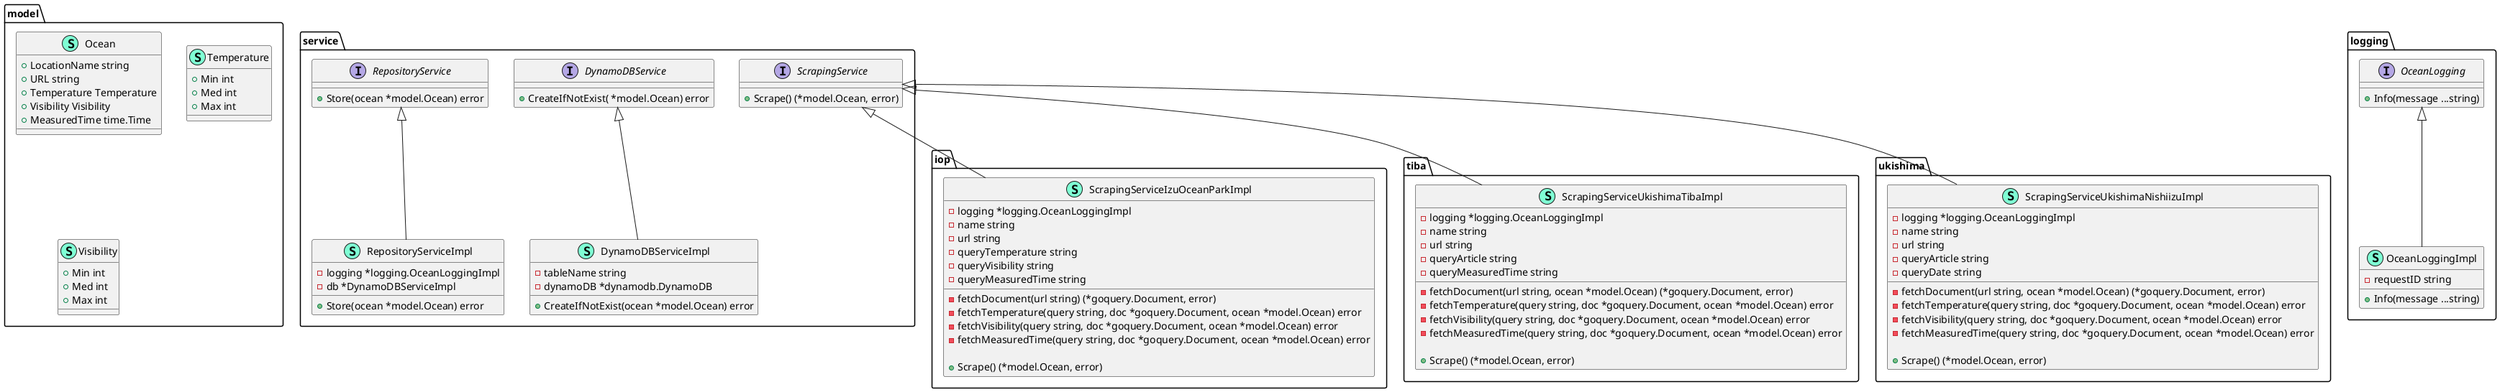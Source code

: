@startuml
namespace iop {
    class ScrapingServiceIzuOceanParkImpl << (S,Aquamarine) >> {
        - logging *logging.OceanLoggingImpl
        - name string
        - url string
        - queryTemperature string
        - queryVisibility string
        - queryMeasuredTime string

        - fetchDocument(url string) (*goquery.Document, error)
        - fetchTemperature(query string, doc *goquery.Document, ocean *model.Ocean) error
        - fetchVisibility(query string, doc *goquery.Document, ocean *model.Ocean) error
        - fetchMeasuredTime(query string, doc *goquery.Document, ocean *model.Ocean) error

        + Scrape() (*model.Ocean, error)

    }
}

"service.ScrapingService" <|-- "iop.ScrapingServiceIzuOceanParkImpl"

namespace logging {
    interface OceanLogging  {
        + Info(message ...string) 

    }
    class OceanLoggingImpl << (S,Aquamarine) >> {
        - requestID string

        + Info(message ...string) 

    }
}

"logging.OceanLogging" <|-- "logging.OceanLoggingImpl"

namespace model {
    class Ocean << (S,Aquamarine) >> {
        + LocationName string
        + URL string
        + Temperature Temperature
        + Visibility Visibility
        + MeasuredTime time.Time

    }
    class Temperature << (S,Aquamarine) >> {
        + Min int
        + Med int
        + Max int

    }
    class Visibility << (S,Aquamarine) >> {
        + Min int
        + Med int
        + Max int

    }
}


namespace service {
    interface DynamoDBService  {
        + CreateIfNotExist( *model.Ocean) error

    }
    class DynamoDBServiceImpl << (S,Aquamarine) >> {
        - tableName string
        - dynamoDB *dynamodb.DynamoDB

        + CreateIfNotExist(ocean *model.Ocean) error

    }
    interface RepositoryService  {
        + Store(ocean *model.Ocean) error

    }
    class RepositoryServiceImpl << (S,Aquamarine) >> {
        - logging *logging.OceanLoggingImpl
        - db *DynamoDBServiceImpl

        + Store(ocean *model.Ocean) error

    }
    interface ScrapingService  {
        + Scrape() (*model.Ocean, error)

    }
}

"service.DynamoDBService" <|-- "service.DynamoDBServiceImpl"
"service.RepositoryService" <|-- "service.RepositoryServiceImpl"

namespace tiba {
    class ScrapingServiceUkishimaTibaImpl << (S,Aquamarine) >> {
        - logging *logging.OceanLoggingImpl
        - name string
        - url string
        - queryArticle string
        - queryMeasuredTime string

        - fetchDocument(url string, ocean *model.Ocean) (*goquery.Document, error)
        - fetchTemperature(query string, doc *goquery.Document, ocean *model.Ocean) error
        - fetchVisibility(query string, doc *goquery.Document, ocean *model.Ocean) error
        - fetchMeasuredTime(query string, doc *goquery.Document, ocean *model.Ocean) error

        + Scrape() (*model.Ocean, error)

    }
}

"service.ScrapingService" <|-- "tiba.ScrapingServiceUkishimaTibaImpl"

namespace ukishima {
    class ScrapingServiceUkishimaNishiizuImpl << (S,Aquamarine) >> {
        - logging *logging.OceanLoggingImpl
        - name string
        - url string
        - queryArticle string
        - queryDate string

        - fetchDocument(url string, ocean *model.Ocean) (*goquery.Document, error)
        - fetchTemperature(query string, doc *goquery.Document, ocean *model.Ocean) error
        - fetchVisibility(query string, doc *goquery.Document, ocean *model.Ocean) error
        - fetchMeasuredTime(query string, doc *goquery.Document, ocean *model.Ocean) error

        + Scrape() (*model.Ocean, error)

    }
}

"service.ScrapingService" <|-- "ukishima.ScrapingServiceUkishimaNishiizuImpl"

@enduml
